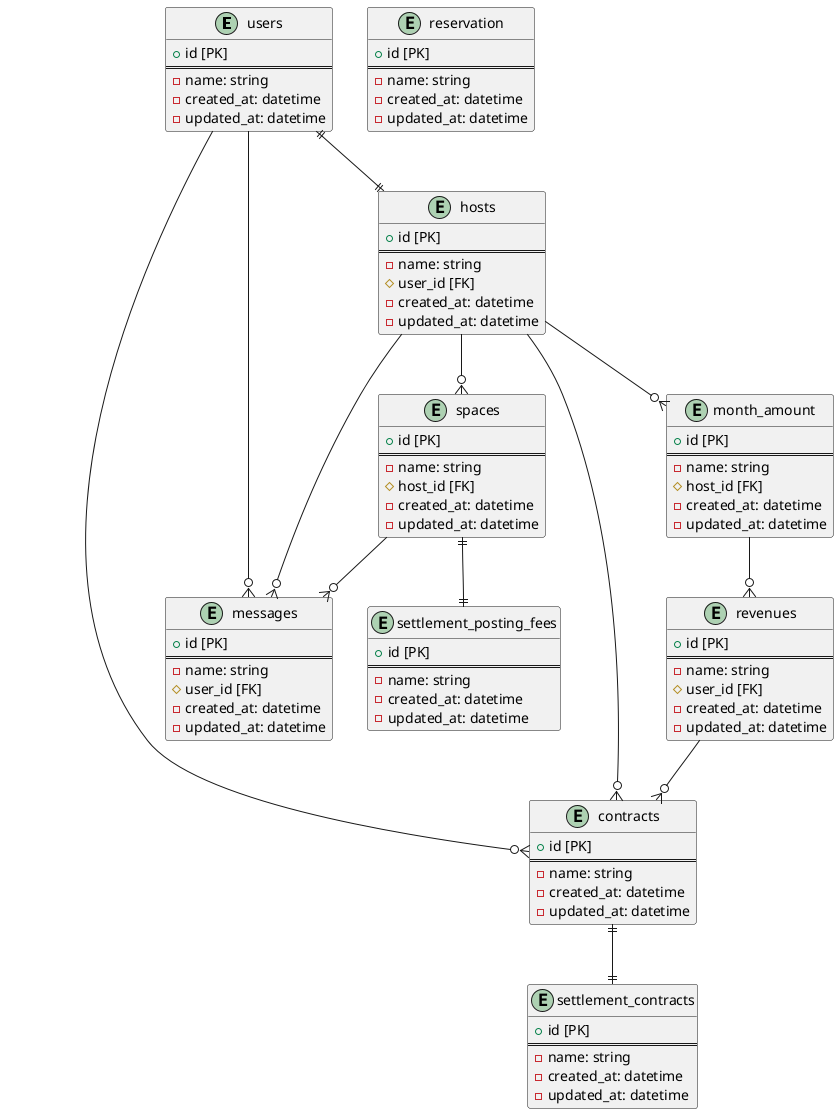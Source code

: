 @startuml
''' Entity '''
entity "users" {
    + id [PK]
    ==
    - name: string
    - created_at: datetime
    - updated_at: datetime
}
entity "hosts" {
    + id [PK]
    ==
    - name: string
    # user_id [FK]
    - created_at: datetime
    - updated_at: datetime
}
entity "month_amount" {
    + id [PK]
    ==
    - name: string
    # host_id [FK]
    - created_at: datetime
    - updated_at: datetime
}
entity "spaces" {
    + id [PK]
    ==
    - name: string
    # host_id [FK]
    - created_at: datetime
    - updated_at: datetime
}
entity "messages" {
    + id [PK]
    ==
    - name: string
    # user_id [FK]
    - created_at: datetime
    - updated_at: datetime
}
entity "reservation" {
    + id [PK]
    ==
    - name: string
    - created_at: datetime
    - updated_at: datetime
}
entity "contracts" {
    + id [PK]
    ==
    - name: string
    - created_at: datetime
    - updated_at: datetime
}
entity "settlement_contracts" {
    + id [PK]
    ==
    - name: string
    - created_at: datetime
    - updated_at: datetime
}
entity "settlement_posting_fees" {
    + id [PK]
    ==
    - name: string
    - created_at: datetime
    - updated_at: datetime
}
entity "revenues" {
    + id [PK]
    ==
    - name: string
    # user_id [FK]
    - created_at: datetime
    - updated_at: datetime
}

''' Cardinality '''
users ||--|| hosts
users --o{ messages
spaces --o{ messages
users --o{ contracts
revenues --o{ contracts
hosts --o{ spaces
hosts --o{ month_amount
hosts --o{ contracts
hosts --o{ messages
month_amount --o{ revenues
spaces ||--|| settlement_posting_fees
contracts ||--|| settlement_contracts
@enduml
